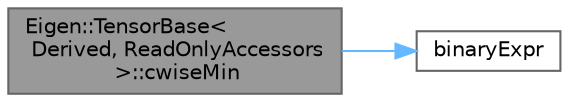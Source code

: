 digraph "Eigen::TensorBase&lt; Derived, ReadOnlyAccessors &gt;::cwiseMin"
{
 // LATEX_PDF_SIZE
  bgcolor="transparent";
  edge [fontname=Helvetica,fontsize=10,labelfontname=Helvetica,labelfontsize=10];
  node [fontname=Helvetica,fontsize=10,shape=box,height=0.2,width=0.4];
  rankdir="LR";
  Node1 [id="Node000001",label="Eigen::TensorBase\<\l Derived, ReadOnlyAccessors\l \>::cwiseMin",height=0.2,width=0.4,color="gray40", fillcolor="grey60", style="filled", fontcolor="black",tooltip=" "];
  Node1 -> Node2 [id="edge1_Node000001_Node000002",color="steelblue1",style="solid",tooltip=" "];
  Node2 [id="Node000002",label="binaryExpr",height=0.2,width=0.4,color="grey40", fillcolor="white", style="filled",URL="$_common_cwise_binary_ops_8h.html#a61464379c1175d1b212facc390407b2f",tooltip=" "];
}
